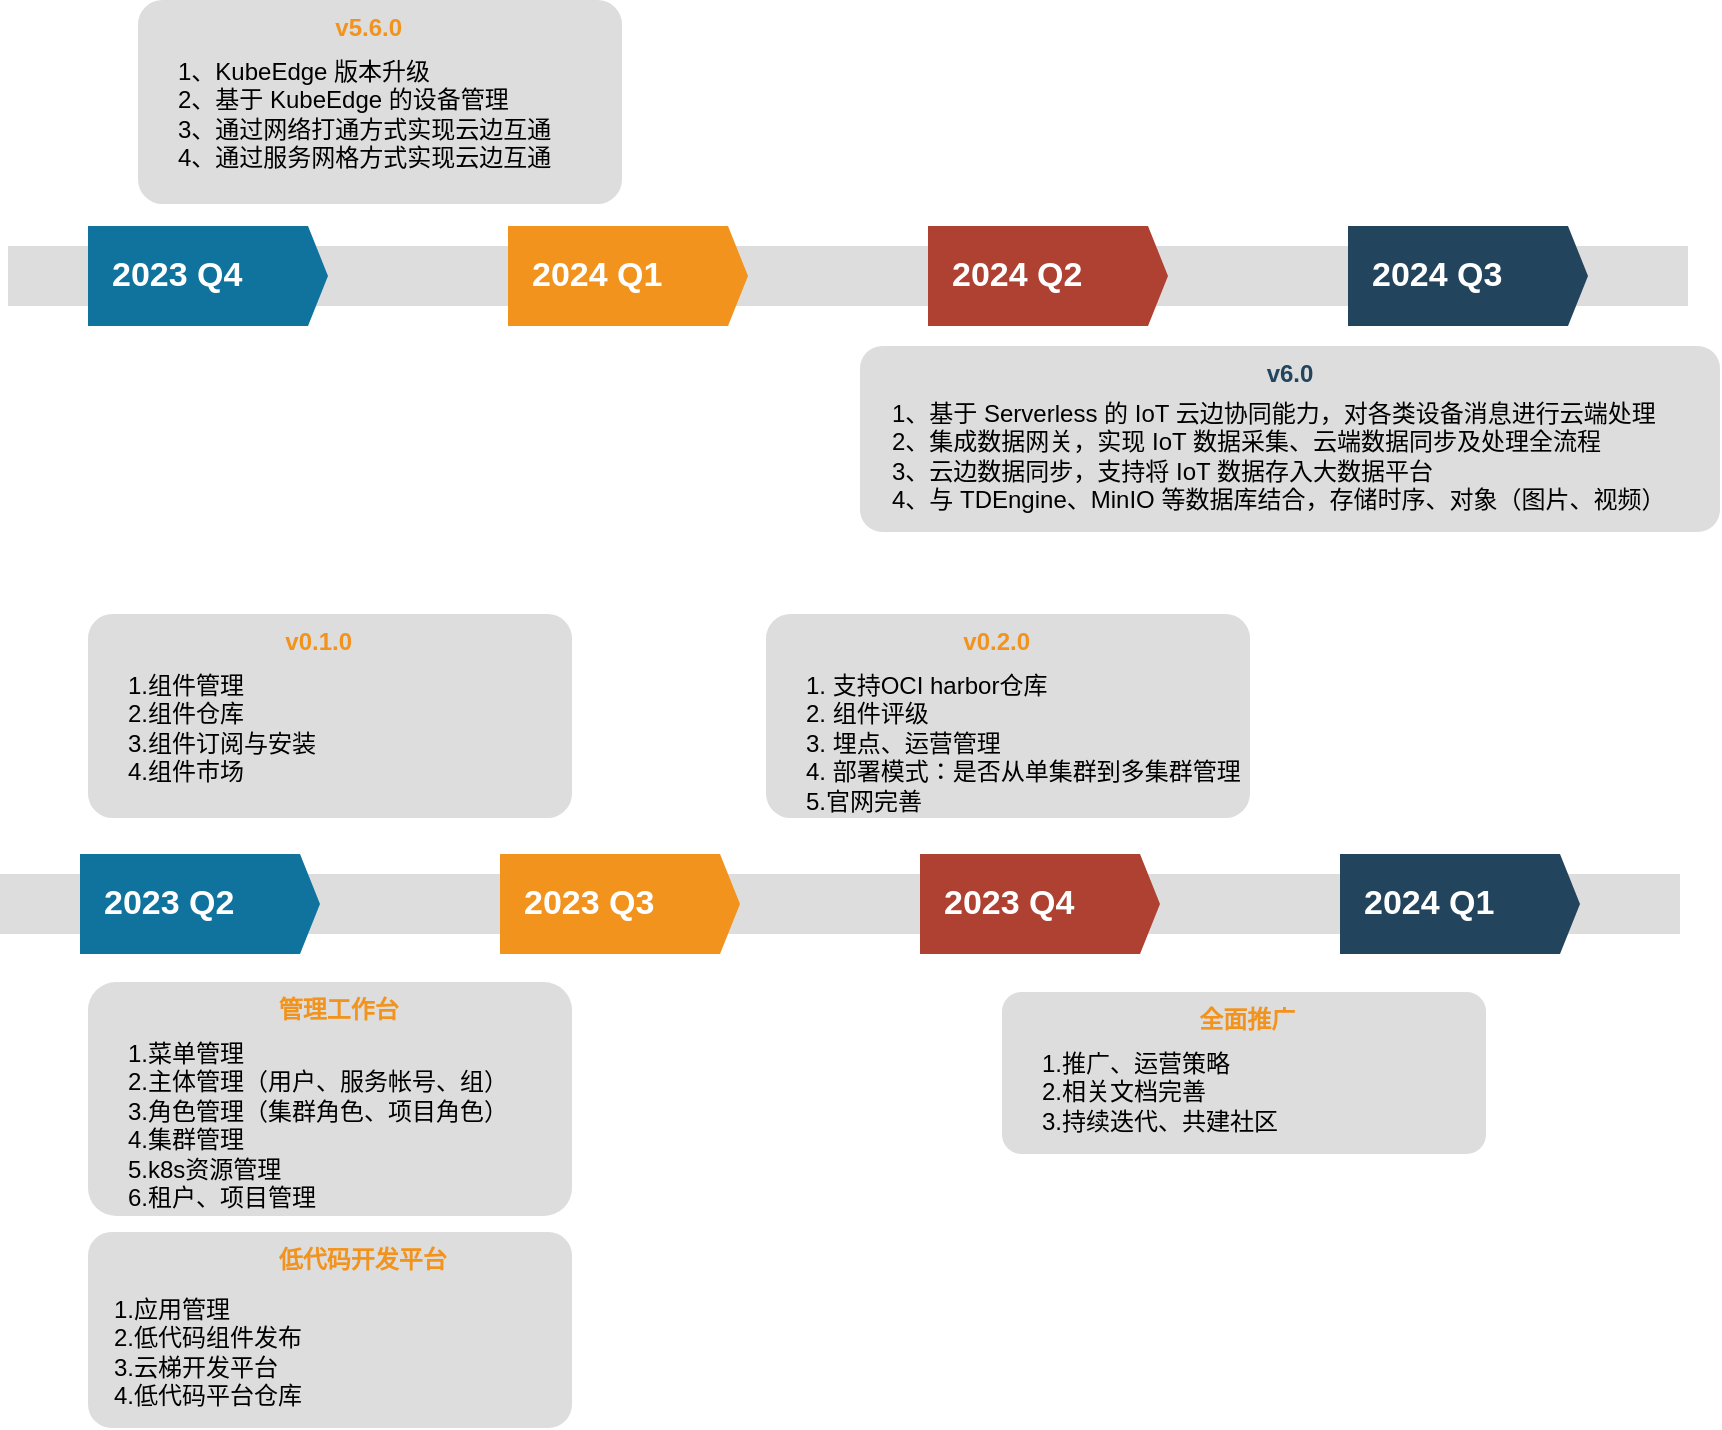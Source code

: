 <mxfile version="21.6.9" type="github" pages="2">
  <diagram id="Ij6aHqkQ0AKCHX-e7K6y" name="Page-1">
    <mxGraphModel dx="1046" dy="114" grid="0" gridSize="10" guides="1" tooltips="1" connect="1" arrows="1" fold="1" page="0" pageScale="1" pageWidth="827" pageHeight="1169" math="0" shadow="0">
      <root>
        <mxCell id="0" />
        <mxCell id="1" parent="0" />
        <mxCell id="2" value="" style="fillColor=#dddddd;rounded=0;strokeColor=none;" parent="1" vertex="1">
          <mxGeometry x="21" y="534" width="840" height="30" as="geometry" />
        </mxCell>
        <mxCell id="3" value="2023 Q4" style="shape=mxgraph.infographic.ribbonSimple;notch1=0;notch2=10;notch=0;html=1;fillColor=#10739E;strokeColor=none;shadow=0;fontSize=17;fontColor=#FFFFFF;align=left;spacingLeft=10;fontStyle=1;" parent="1" vertex="1">
          <mxGeometry x="61" y="524" width="120" height="50" as="geometry" />
        </mxCell>
        <mxCell id="4" value="2024 Q1" style="shape=mxgraph.infographic.ribbonSimple;notch1=0;notch2=10;notch=0;html=1;fillColor=#F2931E;strokeColor=none;shadow=0;fontSize=17;fontColor=#FFFFFF;align=left;spacingLeft=10;fontStyle=1;" parent="1" vertex="1">
          <mxGeometry x="271" y="524" width="120" height="50" as="geometry" />
        </mxCell>
        <mxCell id="5" value="2024 Q2" style="shape=mxgraph.infographic.ribbonSimple;notch1=0;notch2=10;notch=0;html=1;fillColor=#AE4132;strokeColor=none;shadow=0;fontSize=17;fontColor=#FFFFFF;align=left;spacingLeft=10;fontStyle=1;" parent="1" vertex="1">
          <mxGeometry x="481" y="524" width="120" height="50" as="geometry" />
        </mxCell>
        <mxCell id="6" value="2024 Q3" style="shape=mxgraph.infographic.ribbonSimple;notch1=0;notch2=10;notch=0;html=1;fillColor=#23445D;strokeColor=none;shadow=0;fontSize=17;fontColor=#FFFFFF;align=left;spacingLeft=10;fontStyle=1;" parent="1" vertex="1">
          <mxGeometry x="691" y="524" width="120" height="50" as="geometry" />
        </mxCell>
        <mxCell id="7" value="&lt;b style=&quot;color: rgb(242 , 147 , 30)&quot;&gt;&amp;nbsp; &amp;nbsp; &amp;nbsp; &amp;nbsp; &amp;nbsp; &amp;nbsp; &amp;nbsp; &amp;nbsp; &amp;nbsp; &amp;nbsp; &amp;nbsp; &amp;nbsp; &amp;nbsp; &amp;nbsp; &amp;nbsp;v5.6.0&lt;/b&gt;&lt;font color=&quot;#10739e&quot;&gt;&lt;span&gt;&lt;br&gt;&lt;br&gt;&lt;/span&gt;&lt;br&gt;&lt;/font&gt;" style="rounded=1;strokeColor=none;fillColor=#DDDDDD;align=left;arcSize=12;verticalAlign=top;whiteSpace=wrap;html=1;fontSize=12;fontStyle=1" parent="1" vertex="1">
          <mxGeometry x="86" y="411" width="242" height="102" as="geometry" />
        </mxCell>
        <mxCell id="9" value="&lt;font style=&quot;font-size: 10px&quot;&gt;&lt;font style=&quot;font-size: 12px&quot; color=&quot;#23445D&quot;&gt;&lt;b&gt;v6.0&lt;/b&gt;&lt;/font&gt;&lt;br&gt;&lt;br&gt;&lt;br&gt;&lt;/font&gt;" style="rounded=1;strokeColor=none;fillColor=#DDDDDD;align=center;arcSize=12;verticalAlign=top;whiteSpace=wrap;html=1;fontSize=12;" parent="1" vertex="1">
          <mxGeometry x="447" y="584" width="430" height="93" as="geometry" />
        </mxCell>
        <mxCell id="12" value="1、KubeEdge 版本升级&lt;br&gt;2、基于 KubeEdge 的设备管理&lt;br&gt;3、通过网络打通方式实现云边互通&lt;br&gt;4、通过服务网格方式实现云边互通" style="text;html=1;whiteSpace=wrap;" parent="1" vertex="1">
          <mxGeometry x="103.5" y="433" width="207" height="68" as="geometry" />
        </mxCell>
        <mxCell id="15" value="1、基于 Serverless 的 IoT 云边协同能力，对各类设备消息进行云端处理&lt;br&gt;2、集成数据网关，实现 IoT 数据采集、云端数据同步及处理全流程&lt;br&gt;3、云边数据同步，支持将 IoT 数据存入大数据平台&lt;br&gt;4、与 TDEngine、MinIO 等数据库结合，存储时序、对象（图片、视频）" style="text;html=1;whiteSpace=wrap;" parent="1" vertex="1">
          <mxGeometry x="461" y="604" width="403" height="74" as="geometry" />
        </mxCell>
        <mxCell id="87xITqpbPDkS0j6L3j24-15" value="" style="fillColor=#dddddd;rounded=0;strokeColor=none;" vertex="1" parent="1">
          <mxGeometry x="17" y="848" width="840" height="30" as="geometry" />
        </mxCell>
        <mxCell id="87xITqpbPDkS0j6L3j24-16" value="2023 Q2" style="shape=mxgraph.infographic.ribbonSimple;notch1=0;notch2=10;notch=0;html=1;fillColor=#10739E;strokeColor=none;shadow=0;fontSize=17;fontColor=#FFFFFF;align=left;spacingLeft=10;fontStyle=1;" vertex="1" parent="1">
          <mxGeometry x="57" y="838" width="120" height="50" as="geometry" />
        </mxCell>
        <mxCell id="87xITqpbPDkS0j6L3j24-17" value="2023 Q3" style="shape=mxgraph.infographic.ribbonSimple;notch1=0;notch2=10;notch=0;html=1;fillColor=#F2931E;strokeColor=none;shadow=0;fontSize=17;fontColor=#FFFFFF;align=left;spacingLeft=10;fontStyle=1;" vertex="1" parent="1">
          <mxGeometry x="267" y="838" width="120" height="50" as="geometry" />
        </mxCell>
        <mxCell id="87xITqpbPDkS0j6L3j24-18" value="2023 Q4" style="shape=mxgraph.infographic.ribbonSimple;notch1=0;notch2=10;notch=0;html=1;fillColor=#AE4132;strokeColor=none;shadow=0;fontSize=17;fontColor=#FFFFFF;align=left;spacingLeft=10;fontStyle=1;" vertex="1" parent="1">
          <mxGeometry x="477" y="838" width="120" height="50" as="geometry" />
        </mxCell>
        <mxCell id="87xITqpbPDkS0j6L3j24-19" value="2024 Q1" style="shape=mxgraph.infographic.ribbonSimple;notch1=0;notch2=10;notch=0;html=1;fillColor=#23445D;strokeColor=none;shadow=0;fontSize=17;fontColor=#FFFFFF;align=left;spacingLeft=10;fontStyle=1;" vertex="1" parent="1">
          <mxGeometry x="687" y="838" width="120" height="50" as="geometry" />
        </mxCell>
        <mxCell id="87xITqpbPDkS0j6L3j24-20" value="&lt;b style=&quot;color: rgb(242 , 147 , 30)&quot;&gt;&amp;nbsp; &amp;nbsp; &amp;nbsp; &amp;nbsp; &amp;nbsp; &amp;nbsp; &amp;nbsp; &amp;nbsp; &amp;nbsp; &amp;nbsp; &amp;nbsp; &amp;nbsp; &amp;nbsp; &amp;nbsp; &amp;nbsp;v0.2.0&lt;/b&gt;&lt;font color=&quot;#10739e&quot;&gt;&lt;span&gt;&lt;br&gt;&lt;br&gt;&lt;/span&gt;&lt;br&gt;&lt;/font&gt;" style="rounded=1;strokeColor=none;fillColor=#DDDDDD;align=left;arcSize=12;verticalAlign=top;whiteSpace=wrap;html=1;fontSize=12;fontStyle=1" vertex="1" parent="1">
          <mxGeometry x="400" y="718" width="242" height="102" as="geometry" />
        </mxCell>
        <mxCell id="87xITqpbPDkS0j6L3j24-22" value="1. 支持OCI harbor仓库 &lt;br&gt;2. 组件评级 &lt;br&gt;3. 埋点、运营管理 &lt;br&gt;4. 部署模式：是否从单集群到多集群管理&lt;br&gt;5.官网完善" style="text;html=1;whiteSpace=wrap;" vertex="1" parent="1">
          <mxGeometry x="417.5" y="740" width="220.5" height="68" as="geometry" />
        </mxCell>
        <mxCell id="87xITqpbPDkS0j6L3j24-24" value="&lt;b style=&quot;color: rgb(242 , 147 , 30)&quot;&gt;&amp;nbsp; &amp;nbsp; &amp;nbsp; &amp;nbsp; &amp;nbsp; &amp;nbsp; &amp;nbsp; &amp;nbsp; &amp;nbsp; &amp;nbsp; &amp;nbsp; &amp;nbsp; &amp;nbsp; &amp;nbsp; &amp;nbsp;v0.1.0&lt;/b&gt;&lt;font color=&quot;#10739e&quot;&gt;&lt;span&gt;&lt;br&gt;&lt;br&gt;&lt;/span&gt;&lt;br&gt;&lt;/font&gt;" style="rounded=1;strokeColor=none;fillColor=#DDDDDD;align=left;arcSize=12;verticalAlign=top;whiteSpace=wrap;html=1;fontSize=12;fontStyle=1" vertex="1" parent="1">
          <mxGeometry x="61" y="718" width="242" height="102" as="geometry" />
        </mxCell>
        <mxCell id="87xITqpbPDkS0j6L3j24-25" value="1.组件管理&lt;br&gt;2.组件仓库&lt;br&gt;3.组件订阅与安装&lt;br&gt;4.组件市场" style="text;html=1;whiteSpace=wrap;" vertex="1" parent="1">
          <mxGeometry x="78.5" y="740" width="220.5" height="68" as="geometry" />
        </mxCell>
        <mxCell id="87xITqpbPDkS0j6L3j24-26" value="&lt;b style=&quot;color: rgb(242 , 147 , 30)&quot;&gt;&amp;nbsp; &amp;nbsp; &amp;nbsp; &amp;nbsp; &amp;nbsp; &amp;nbsp; &amp;nbsp; &amp;nbsp; &amp;nbsp; &amp;nbsp; &amp;nbsp; &amp;nbsp; &amp;nbsp; &amp;nbsp; 管理工作台&lt;/b&gt;&lt;font color=&quot;#10739e&quot;&gt;&lt;span&gt;&lt;br&gt;&lt;br&gt;&lt;/span&gt;&lt;br&gt;&lt;/font&gt;" style="rounded=1;strokeColor=none;fillColor=#DDDDDD;align=left;arcSize=12;verticalAlign=top;whiteSpace=wrap;html=1;fontSize=12;fontStyle=1" vertex="1" parent="1">
          <mxGeometry x="61" y="902" width="242" height="117" as="geometry" />
        </mxCell>
        <mxCell id="87xITqpbPDkS0j6L3j24-27" value="1.菜单管理&lt;br&gt;2.主体管理（用户、服务帐号、组）&lt;br&gt;3.角色管理（集群角色、项目角色）&lt;br&gt;4.集群管理&lt;br&gt;5.k8s资源管理&lt;br&gt;6.租户、项目管理" style="text;html=1;whiteSpace=wrap;" vertex="1" parent="1">
          <mxGeometry x="78.5" y="924" width="220.5" height="68" as="geometry" />
        </mxCell>
        <mxCell id="87xITqpbPDkS0j6L3j24-28" value="&lt;b style=&quot;color: rgb(242 , 147 , 30)&quot;&gt;&amp;nbsp; &amp;nbsp; &amp;nbsp; &amp;nbsp; &amp;nbsp; &amp;nbsp; &amp;nbsp; &amp;nbsp; &amp;nbsp; &amp;nbsp; &amp;nbsp; &amp;nbsp; &amp;nbsp; &amp;nbsp; 低代码开发平台&lt;/b&gt;&lt;font color=&quot;#10739e&quot;&gt;&lt;span&gt;&lt;br&gt;&lt;br&gt;&lt;/span&gt;&lt;br&gt;&lt;/font&gt;" style="rounded=1;strokeColor=none;fillColor=#DDDDDD;align=left;arcSize=12;verticalAlign=top;whiteSpace=wrap;html=1;fontSize=12;fontStyle=1" vertex="1" parent="1">
          <mxGeometry x="61" y="1027" width="242" height="98" as="geometry" />
        </mxCell>
        <mxCell id="87xITqpbPDkS0j6L3j24-29" value="1.应用管理&lt;br&gt;2.低代码组件发布&lt;br&gt;3.云梯开发平台&lt;br&gt;4.低代码平台仓库" style="text;html=1;whiteSpace=wrap;" vertex="1" parent="1">
          <mxGeometry x="71.75" y="1051.5" width="220.5" height="68" as="geometry" />
        </mxCell>
        <mxCell id="87xITqpbPDkS0j6L3j24-30" value="&lt;b style=&quot;color: rgb(242 , 147 , 30)&quot;&gt;&amp;nbsp; &amp;nbsp; &amp;nbsp; &amp;nbsp; &amp;nbsp; &amp;nbsp; &amp;nbsp; &amp;nbsp; &amp;nbsp; &amp;nbsp; &amp;nbsp; &amp;nbsp; &amp;nbsp; &amp;nbsp; &amp;nbsp;全面推广&lt;/b&gt;&lt;font color=&quot;#10739e&quot;&gt;&lt;br&gt;&lt;/font&gt;" style="rounded=1;strokeColor=none;fillColor=#DDDDDD;align=left;arcSize=12;verticalAlign=top;whiteSpace=wrap;html=1;fontSize=12;fontStyle=1" vertex="1" parent="1">
          <mxGeometry x="518" y="907" width="242" height="81" as="geometry" />
        </mxCell>
        <mxCell id="87xITqpbPDkS0j6L3j24-31" value="1.推广、运营策略&lt;br&gt;2.相关文档完善&lt;br&gt;3.持续迭代、共建社区" style="text;html=1;whiteSpace=wrap;" vertex="1" parent="1">
          <mxGeometry x="535.5" y="929" width="220.5" height="47" as="geometry" />
        </mxCell>
      </root>
    </mxGraphModel>
  </diagram>
  <diagram id="JqLbIVE8w4P7KurKNFA-" name="第 2 页">
    <mxGraphModel dx="1240" dy="609" grid="1" gridSize="10" guides="1" tooltips="1" connect="1" arrows="1" fold="1" page="1" pageScale="1" pageWidth="827" pageHeight="1169" math="0" shadow="0">
      <root>
        <mxCell id="0" />
        <mxCell id="1" parent="0" />
        <mxCell id="NRbeCOzWR-hHBmcNpzJM-1" value="" style="fillColor=#dddddd;rounded=0;strokeColor=none;" vertex="1" parent="1">
          <mxGeometry x="21" y="534" width="840" height="30" as="geometry" />
        </mxCell>
        <mxCell id="NRbeCOzWR-hHBmcNpzJM-2" value="2023 Q3" style="shape=mxgraph.infographic.ribbonSimple;notch1=0;notch2=10;notch=0;html=1;fillColor=#10739E;strokeColor=none;shadow=0;fontSize=17;fontColor=#FFFFFF;align=left;spacingLeft=10;fontStyle=1;" vertex="1" parent="1">
          <mxGeometry x="61" y="524" width="120" height="50" as="geometry" />
        </mxCell>
        <mxCell id="NRbeCOzWR-hHBmcNpzJM-3" value="2023 Q4" style="shape=mxgraph.infographic.ribbonSimple;notch1=0;notch2=10;notch=0;html=1;fillColor=#F2931E;strokeColor=none;shadow=0;fontSize=17;fontColor=#FFFFFF;align=left;spacingLeft=10;fontStyle=1;" vertex="1" parent="1">
          <mxGeometry x="271" y="524" width="120" height="50" as="geometry" />
        </mxCell>
        <mxCell id="NRbeCOzWR-hHBmcNpzJM-4" value="2024 Q1" style="shape=mxgraph.infographic.ribbonSimple;notch1=0;notch2=10;notch=0;html=1;fillColor=#AE4132;strokeColor=none;shadow=0;fontSize=17;fontColor=#FFFFFF;align=left;spacingLeft=10;fontStyle=1;" vertex="1" parent="1">
          <mxGeometry x="481" y="524" width="120" height="50" as="geometry" />
        </mxCell>
        <mxCell id="NRbeCOzWR-hHBmcNpzJM-5" value="2024 Q2" style="shape=mxgraph.infographic.ribbonSimple;notch1=0;notch2=10;notch=0;html=1;fillColor=#23445D;strokeColor=none;shadow=0;fontSize=17;fontColor=#FFFFFF;align=left;spacingLeft=10;fontStyle=1;" vertex="1" parent="1">
          <mxGeometry x="691" y="524" width="120" height="50" as="geometry" />
        </mxCell>
        <mxCell id="NRbeCOzWR-hHBmcNpzJM-6" value="&lt;b style=&quot;color: rgb(242 , 147 , 30)&quot;&gt;&amp;nbsp; &amp;nbsp; &amp;nbsp; &amp;nbsp; &amp;nbsp; &amp;nbsp; &amp;nbsp; &amp;nbsp; &amp;nbsp; &amp;nbsp; &amp;nbsp; &amp;nbsp; &amp;nbsp; &amp;nbsp; &amp;nbsp;v5.6.0&lt;/b&gt;&lt;font color=&quot;#10739e&quot;&gt;&lt;span&gt;&lt;br&gt;&lt;br&gt;&lt;/span&gt;&lt;br&gt;&lt;/font&gt;" style="rounded=1;strokeColor=none;fillColor=#DDDDDD;align=left;arcSize=12;verticalAlign=top;whiteSpace=wrap;html=1;fontSize=12;fontStyle=1" vertex="1" parent="1">
          <mxGeometry x="86" y="411" width="242" height="102" as="geometry" />
        </mxCell>
        <mxCell id="NRbeCOzWR-hHBmcNpzJM-7" value="&lt;font style=&quot;font-size: 10px&quot;&gt;&lt;font style=&quot;font-size: 12px&quot; color=&quot;#23445D&quot;&gt;&lt;b&gt;v6.0&lt;/b&gt;&lt;/font&gt;&lt;br&gt;&lt;br&gt;&lt;br&gt;&lt;/font&gt;" style="rounded=1;strokeColor=none;fillColor=#DDDDDD;align=center;arcSize=12;verticalAlign=top;whiteSpace=wrap;html=1;fontSize=12;" vertex="1" parent="1">
          <mxGeometry x="447" y="584" width="430" height="93" as="geometry" />
        </mxCell>
        <mxCell id="NRbeCOzWR-hHBmcNpzJM-8" value="1、农信银功能引入产品&lt;br&gt;2、产品优化" style="text;html=1;whiteSpace=wrap;" vertex="1" parent="1">
          <mxGeometry x="103.5" y="440" width="207" height="37" as="geometry" />
        </mxCell>
        <mxCell id="NRbeCOzWR-hHBmcNpzJM-9" value="1、与TCE解耦合，支持独立部署，并融合kubebb&lt;br&gt;2、ArgoCD 集成&lt;br&gt;3、流水线支持灰度发布配置" style="text;html=1;whiteSpace=wrap;" vertex="1" parent="1">
          <mxGeometry x="461" y="604" width="403" height="74" as="geometry" />
        </mxCell>
      </root>
    </mxGraphModel>
  </diagram>
</mxfile>
